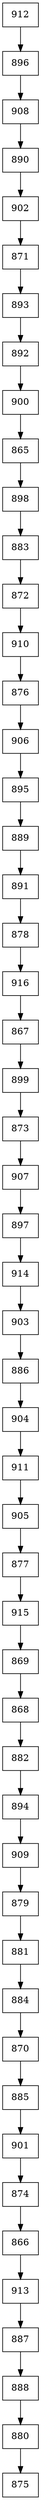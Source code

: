 digraph G {
  node [shape=record];
  node0 [label="{912}"];
  node0 -> node1;
  node1 [label="{896}"];
  node1 -> node2;
  node2 [label="{908}"];
  node2 -> node3;
  node3 [label="{890}"];
  node3 -> node4;
  node4 [label="{902}"];
  node4 -> node5;
  node5 [label="{871}"];
  node5 -> node6;
  node6 [label="{893}"];
  node6 -> node7;
  node7 [label="{892}"];
  node7 -> node8;
  node8 [label="{900}"];
  node8 -> node9;
  node9 [label="{865}"];
  node9 -> node10;
  node10 [label="{898}"];
  node10 -> node11;
  node11 [label="{883}"];
  node11 -> node12;
  node12 [label="{872}"];
  node12 -> node13;
  node13 [label="{910}"];
  node13 -> node14;
  node14 [label="{876}"];
  node14 -> node15;
  node15 [label="{906}"];
  node15 -> node16;
  node16 [label="{895}"];
  node16 -> node17;
  node17 [label="{889}"];
  node17 -> node18;
  node18 [label="{891}"];
  node18 -> node19;
  node19 [label="{878}"];
  node19 -> node20;
  node20 [label="{916}"];
  node20 -> node21;
  node21 [label="{867}"];
  node21 -> node22;
  node22 [label="{899}"];
  node22 -> node23;
  node23 [label="{873}"];
  node23 -> node24;
  node24 [label="{907}"];
  node24 -> node25;
  node25 [label="{897}"];
  node25 -> node26;
  node26 [label="{914}"];
  node26 -> node27;
  node27 [label="{903}"];
  node27 -> node28;
  node28 [label="{886}"];
  node28 -> node29;
  node29 [label="{904}"];
  node29 -> node30;
  node30 [label="{911}"];
  node30 -> node31;
  node31 [label="{905}"];
  node31 -> node32;
  node32 [label="{877}"];
  node32 -> node33;
  node33 [label="{915}"];
  node33 -> node34;
  node34 [label="{869}"];
  node34 -> node35;
  node35 [label="{868}"];
  node35 -> node36;
  node36 [label="{882}"];
  node36 -> node37;
  node37 [label="{894}"];
  node37 -> node38;
  node38 [label="{909}"];
  node38 -> node39;
  node39 [label="{879}"];
  node39 -> node40;
  node40 [label="{881}"];
  node40 -> node41;
  node41 [label="{884}"];
  node41 -> node42;
  node42 [label="{870}"];
  node42 -> node43;
  node43 [label="{885}"];
  node43 -> node44;
  node44 [label="{901}"];
  node44 -> node45;
  node45 [label="{874}"];
  node45 -> node46;
  node46 [label="{866}"];
  node46 -> node47;
  node47 [label="{913}"];
  node47 -> node48;
  node48 [label="{887}"];
  node48 -> node49;
  node49 [label="{888}"];
  node49 -> node50;
  node50 [label="{880}"];
  node50 -> node51;
  node51 [label="{875}"];
}
